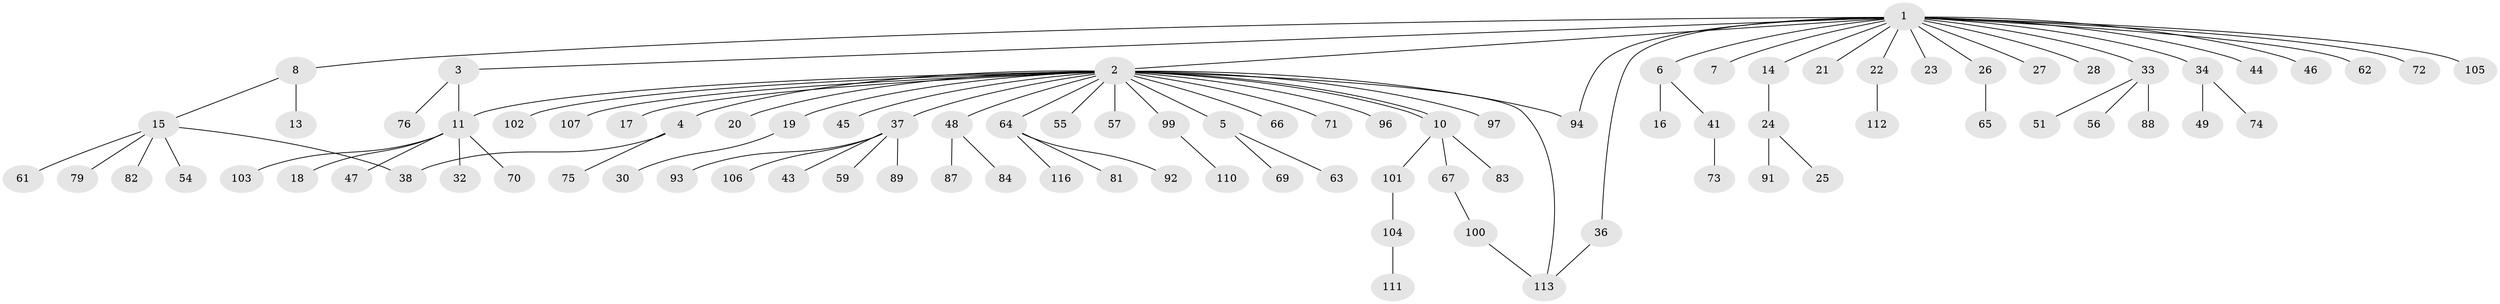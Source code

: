 // original degree distribution, {20: 0.008620689655172414, 25: 0.008620689655172414, 2: 0.1724137931034483, 4: 0.034482758620689655, 3: 0.12931034482758622, 1: 0.603448275862069, 5: 0.02586206896551724, 6: 0.008620689655172414, 7: 0.008620689655172414}
// Generated by graph-tools (version 1.1) at 2025/41/03/06/25 10:41:52]
// undirected, 90 vertices, 95 edges
graph export_dot {
graph [start="1"]
  node [color=gray90,style=filled];
  1 [super="+9"];
  2 [super="+108"];
  3 [super="+35"];
  4 [super="+58"];
  5 [super="+12"];
  6;
  7;
  8 [super="+29"];
  10 [super="+40"];
  11 [super="+60"];
  13;
  14;
  15 [super="+53"];
  16 [super="+77"];
  17 [super="+31"];
  18;
  19;
  20;
  21;
  22 [super="+90"];
  23;
  24 [super="+86"];
  25;
  26 [super="+98"];
  27;
  28;
  30;
  32;
  33 [super="+68"];
  34 [super="+42"];
  36 [super="+39"];
  37 [super="+50"];
  38 [super="+52"];
  41 [super="+115"];
  43;
  44;
  45;
  46;
  47;
  48;
  49;
  51 [super="+78"];
  54;
  55 [super="+114"];
  56;
  57;
  59 [super="+95"];
  61 [super="+80"];
  62;
  63;
  64 [super="+85"];
  65;
  66;
  67;
  69;
  70;
  71;
  72;
  73;
  74;
  75;
  76;
  79;
  81;
  82;
  83;
  84;
  87;
  88;
  89;
  91;
  92;
  93;
  94;
  96;
  97;
  99;
  100 [super="+109"];
  101;
  102;
  103;
  104;
  105;
  106;
  107;
  110;
  111;
  112;
  113;
  116;
  1 -- 2 [weight=2];
  1 -- 3;
  1 -- 6;
  1 -- 7;
  1 -- 8;
  1 -- 14;
  1 -- 21;
  1 -- 26;
  1 -- 27;
  1 -- 28;
  1 -- 34;
  1 -- 36;
  1 -- 44;
  1 -- 46;
  1 -- 62;
  1 -- 72;
  1 -- 94;
  1 -- 105;
  1 -- 23;
  1 -- 22;
  1 -- 33;
  2 -- 4;
  2 -- 5;
  2 -- 10;
  2 -- 10;
  2 -- 11;
  2 -- 17;
  2 -- 19;
  2 -- 20;
  2 -- 37;
  2 -- 45;
  2 -- 48;
  2 -- 55;
  2 -- 57;
  2 -- 64;
  2 -- 66;
  2 -- 71;
  2 -- 94;
  2 -- 96;
  2 -- 97;
  2 -- 99;
  2 -- 102;
  2 -- 107;
  2 -- 113;
  3 -- 11;
  3 -- 76;
  4 -- 38;
  4 -- 75;
  5 -- 69;
  5 -- 63;
  6 -- 16;
  6 -- 41;
  8 -- 13;
  8 -- 15;
  10 -- 67;
  10 -- 101;
  10 -- 83;
  11 -- 18;
  11 -- 32;
  11 -- 47;
  11 -- 70;
  11 -- 103;
  14 -- 24;
  15 -- 38;
  15 -- 54;
  15 -- 79;
  15 -- 82;
  15 -- 61;
  19 -- 30;
  22 -- 112;
  24 -- 25;
  24 -- 91;
  26 -- 65;
  33 -- 51;
  33 -- 56;
  33 -- 88;
  34 -- 74;
  34 -- 49;
  36 -- 113;
  37 -- 43;
  37 -- 59;
  37 -- 89;
  37 -- 93;
  37 -- 106;
  41 -- 73;
  48 -- 84;
  48 -- 87;
  64 -- 81;
  64 -- 116;
  64 -- 92;
  67 -- 100;
  99 -- 110;
  100 -- 113;
  101 -- 104;
  104 -- 111;
}
